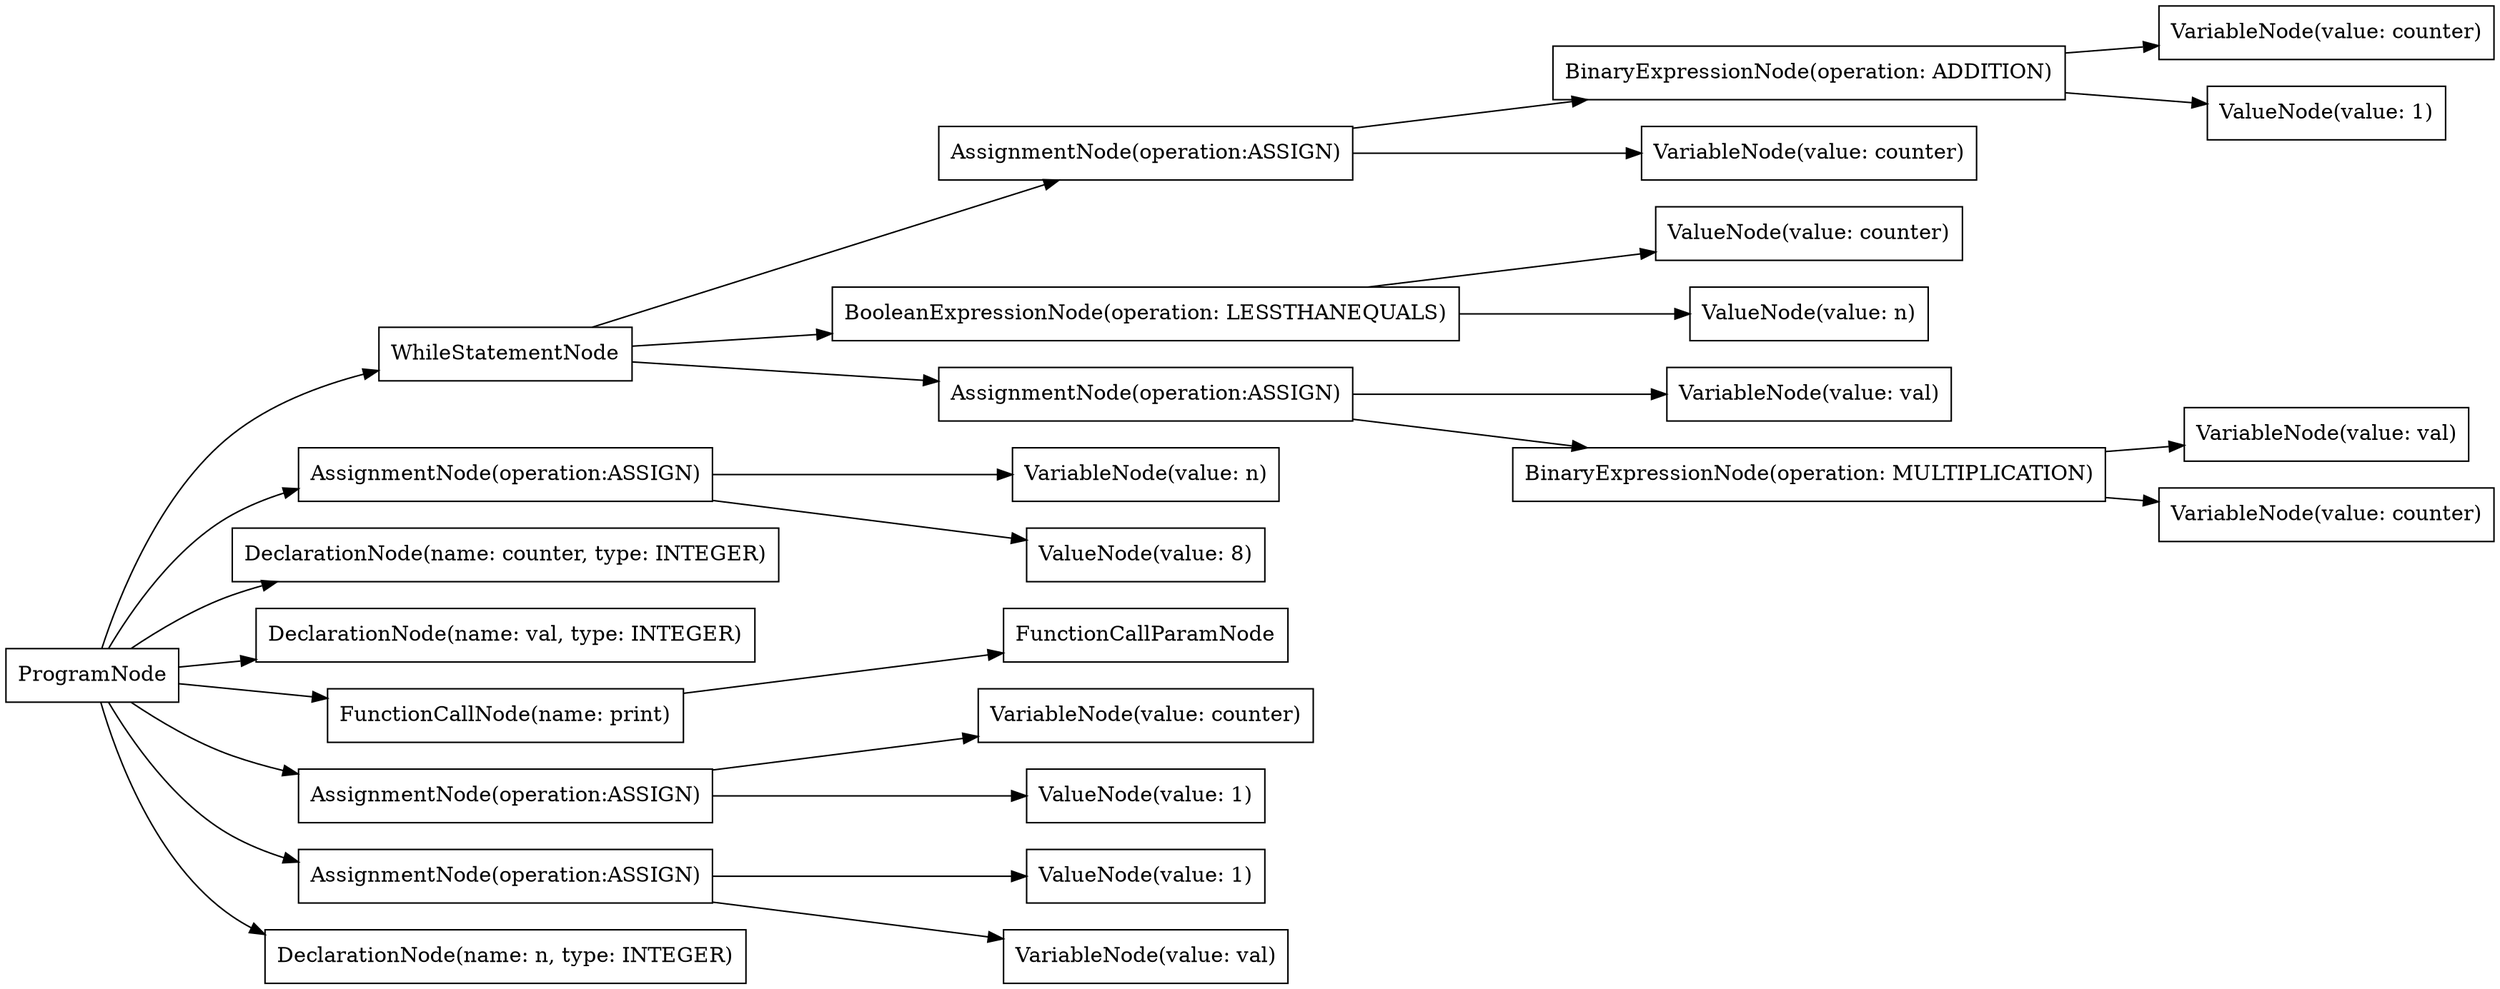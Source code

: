 digraph G {
rankdir=LR
"529fd11a-8288-4b72-8fbb-ee778ad66fa7" [label="WhileStatementNode" shape="box"];
"52e81055-dc26-4a57-8562-e2a447a12b68" [label="AssignmentNode(operation:ASSIGN)" shape="box"];
"7cabb34e-7722-40d0-9663-8b4893380281" [label="AssignmentNode(operation:ASSIGN)" shape="box"];
"ff9bc976-16c2-4b3e-9e6f-503b3809214a" [label="DeclarationNode(name: counter, type: INTEGER)" shape="box"];
"c2e2381f-f732-4acb-92a8-270e17bdb119" [label="VariableNode(value: counter)" shape="box"];
"2b0391dd-2a3a-4546-96d1-271153b40ed1" [label="VariableNode(value: counter)" shape="box"];
"c6c9026c-6a37-4576-bf3a-feb37306daa2" [label="VariableNode(value: val)" shape="box"];
"0186d3f2-10c3-4ed7-a2f0-079b025afa9b" [label="VariableNode(value: n)" shape="box"];
"b9fe080d-940d-4d54-b249-9d2759d3331d" [label="BooleanExpressionNode(operation: LESSTHANEQUALS)" shape="box"];
"ae6f9eb9-699d-4bd6-83c8-3becfc065db3" [label="ValueNode(value: counter)" shape="box"];
"02654fa7-4ad9-405b-a527-12232435d73d" [label="BinaryExpressionNode(operation: ADDITION)" shape="box"];
"8c6c70d4-069f-4701-a14b-784c624393ad" [label="DeclarationNode(name: val, type: INTEGER)" shape="box"];
"22a3132c-d143-4ed2-9186-1937af1f4d22" [label="ValueNode(value: n)" shape="box"];
"18a80606-ff1c-478c-8ccb-579915b0784f" [label="VariableNode(value: counter)" shape="box"];
"3f82481d-1de5-48f2-b753-77e58d1a80f0" [label="ValueNode(value: 1)" shape="box"];
"c4f2f956-a775-4d68-a431-c6029e19b4cd" [label="FunctionCallNode(name: print)" shape="box"];
"bb0b4951-f67a-4325-bb0e-65edf1213967" [label="ValueNode(value: 8)" shape="box"];
"e51cb7ca-7493-4bf5-84b2-074e8749a824" [label="ProgramNode" shape="box"];
"3c85fe2e-da95-440d-b432-67fc64c679d3" [label="AssignmentNode(operation:ASSIGN)" shape="box"];
"bf2133d7-3336-4227-9b10-152b1aa8231d" [label="AssignmentNode(operation:ASSIGN)" shape="box"];
"6dd6b9b7-8825-457f-aedf-3c4ce7fee9bc" [label="BinaryExpressionNode(operation: MULTIPLICATION)" shape="box"];
"c96bdce6-bd8f-4082-b493-d5ce6a310d80" [label="ValueNode(value: 1)" shape="box"];
"1e3b1d55-fed5-4531-93ce-eb091126e0c5" [label="AssignmentNode(operation:ASSIGN)" shape="box"];
"15a8f611-2c35-4a71-acef-db51bef9a995" [label="DeclarationNode(name: n, type: INTEGER)" shape="box"];
"8d0c09ef-221f-4397-bc8b-bc757919e4a3" [label="ValueNode(value: 1)" shape="box"];
"56a0ce6f-4b8f-45bf-9693-07a925a768d0" [label="FunctionCallParamNode" shape="box"];
"48ee9f0f-df98-4568-bedc-f5d62ee7df48" [label="VariableNode(value: val)" shape="box"];
"1d5f382e-bf81-47ea-a423-0f633adbf9ff" [label="VariableNode(value: counter)" shape="box"];
"da761465-6f7f-4852-9c8d-891fe30def1e" [label="VariableNode(value: val)" shape="box"];
"e51cb7ca-7493-4bf5-84b2-074e8749a824" -> "15a8f611-2c35-4a71-acef-db51bef9a995";
"e51cb7ca-7493-4bf5-84b2-074e8749a824" -> "8c6c70d4-069f-4701-a14b-784c624393ad";
"e51cb7ca-7493-4bf5-84b2-074e8749a824" -> "ff9bc976-16c2-4b3e-9e6f-503b3809214a";
"e51cb7ca-7493-4bf5-84b2-074e8749a824" -> "52e81055-dc26-4a57-8562-e2a447a12b68";
"52e81055-dc26-4a57-8562-e2a447a12b68" -> "0186d3f2-10c3-4ed7-a2f0-079b025afa9b";
"52e81055-dc26-4a57-8562-e2a447a12b68" -> "bb0b4951-f67a-4325-bb0e-65edf1213967";
"e51cb7ca-7493-4bf5-84b2-074e8749a824" -> "1e3b1d55-fed5-4531-93ce-eb091126e0c5";
"1e3b1d55-fed5-4531-93ce-eb091126e0c5" -> "da761465-6f7f-4852-9c8d-891fe30def1e";
"1e3b1d55-fed5-4531-93ce-eb091126e0c5" -> "8d0c09ef-221f-4397-bc8b-bc757919e4a3";
"e51cb7ca-7493-4bf5-84b2-074e8749a824" -> "3c85fe2e-da95-440d-b432-67fc64c679d3";
"3c85fe2e-da95-440d-b432-67fc64c679d3" -> "c2e2381f-f732-4acb-92a8-270e17bdb119";
"3c85fe2e-da95-440d-b432-67fc64c679d3" -> "c96bdce6-bd8f-4082-b493-d5ce6a310d80";
"e51cb7ca-7493-4bf5-84b2-074e8749a824" -> "529fd11a-8288-4b72-8fbb-ee778ad66fa7";
"529fd11a-8288-4b72-8fbb-ee778ad66fa7" -> "b9fe080d-940d-4d54-b249-9d2759d3331d";
"b9fe080d-940d-4d54-b249-9d2759d3331d" -> "ae6f9eb9-699d-4bd6-83c8-3becfc065db3";
"b9fe080d-940d-4d54-b249-9d2759d3331d" -> "22a3132c-d143-4ed2-9186-1937af1f4d22";
"529fd11a-8288-4b72-8fbb-ee778ad66fa7" -> "bf2133d7-3336-4227-9b10-152b1aa8231d";
"bf2133d7-3336-4227-9b10-152b1aa8231d" -> "c6c9026c-6a37-4576-bf3a-feb37306daa2";
"bf2133d7-3336-4227-9b10-152b1aa8231d" -> "6dd6b9b7-8825-457f-aedf-3c4ce7fee9bc";
"6dd6b9b7-8825-457f-aedf-3c4ce7fee9bc" -> "48ee9f0f-df98-4568-bedc-f5d62ee7df48";
"6dd6b9b7-8825-457f-aedf-3c4ce7fee9bc" -> "1d5f382e-bf81-47ea-a423-0f633adbf9ff";
"529fd11a-8288-4b72-8fbb-ee778ad66fa7" -> "7cabb34e-7722-40d0-9663-8b4893380281";
"7cabb34e-7722-40d0-9663-8b4893380281" -> "18a80606-ff1c-478c-8ccb-579915b0784f";
"7cabb34e-7722-40d0-9663-8b4893380281" -> "02654fa7-4ad9-405b-a527-12232435d73d";
"02654fa7-4ad9-405b-a527-12232435d73d" -> "2b0391dd-2a3a-4546-96d1-271153b40ed1";
"02654fa7-4ad9-405b-a527-12232435d73d" -> "3f82481d-1de5-48f2-b753-77e58d1a80f0";
"e51cb7ca-7493-4bf5-84b2-074e8749a824" -> "c4f2f956-a775-4d68-a431-c6029e19b4cd";
"c4f2f956-a775-4d68-a431-c6029e19b4cd" -> "56a0ce6f-4b8f-45bf-9693-07a925a768d0";
}